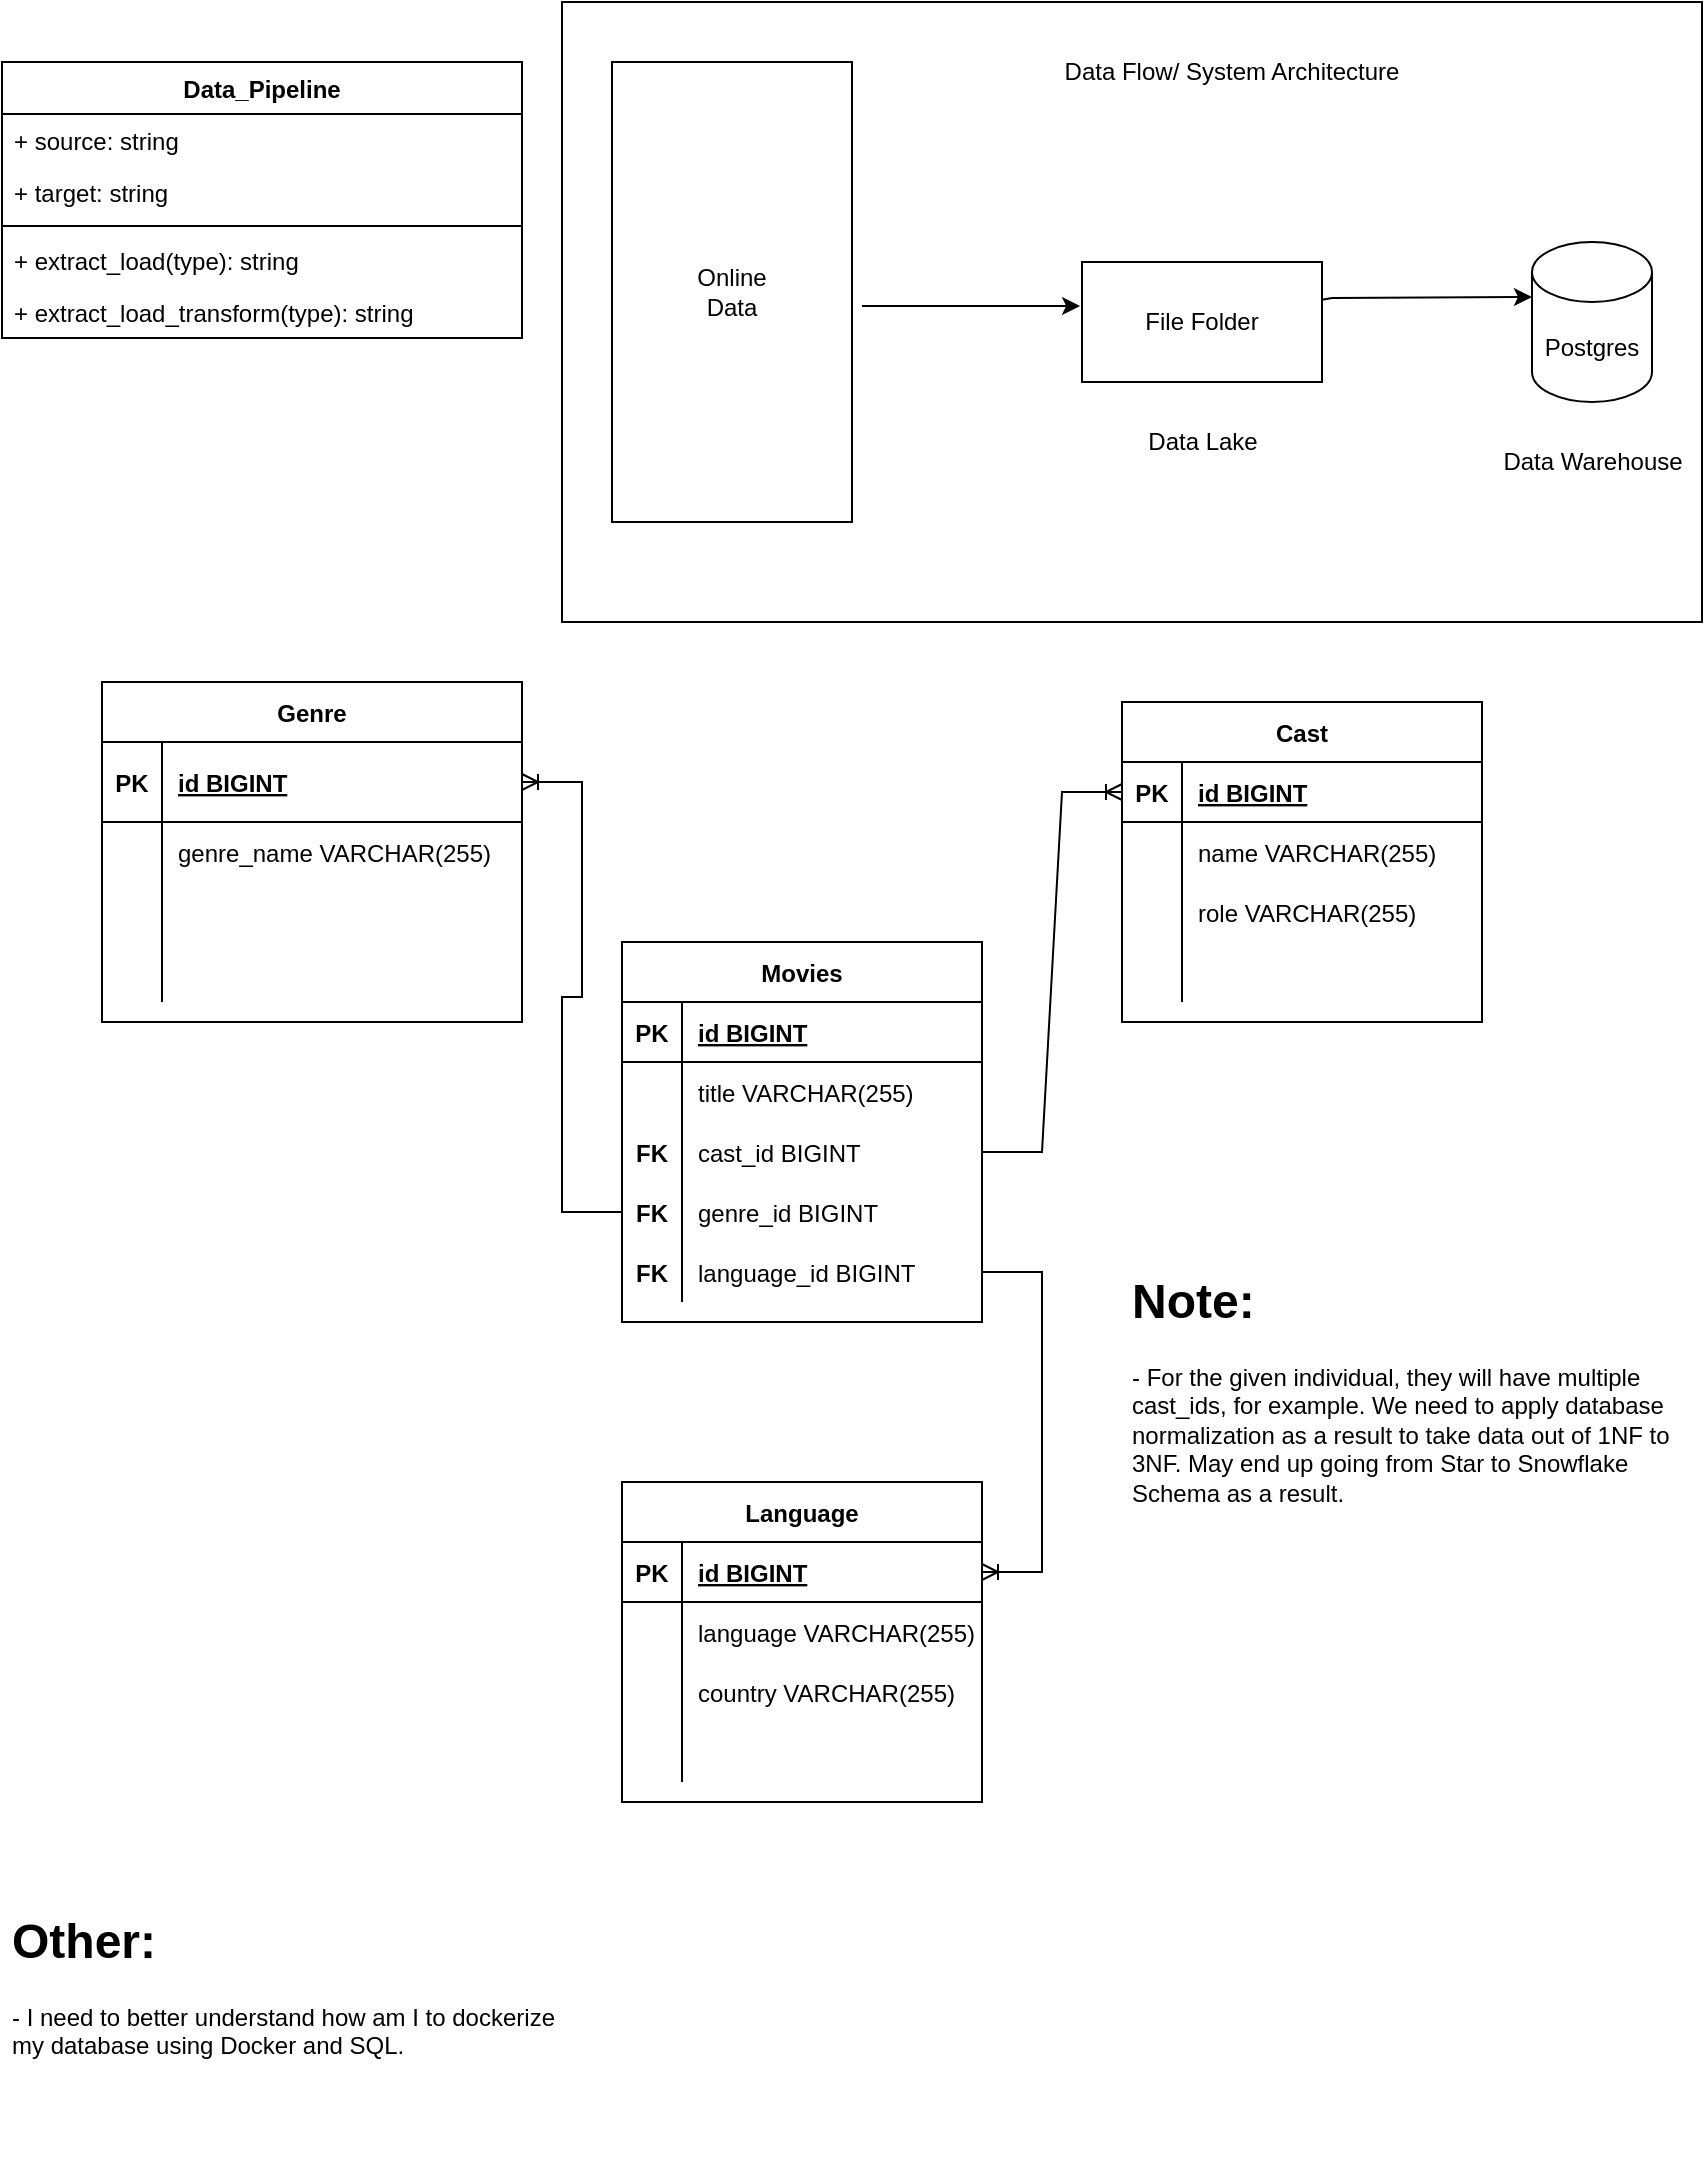 <mxfile version="15.6.2" type="github">
  <diagram id="Ab5AcL13H0Y0_faOsGOD" name="Page-1">
    <mxGraphModel dx="326" dy="681" grid="1" gridSize="10" guides="1" tooltips="1" connect="1" arrows="1" fold="1" page="1" pageScale="1" pageWidth="850" pageHeight="1100" math="0" shadow="0">
      <root>
        <mxCell id="0" />
        <mxCell id="1" parent="0" />
        <mxCell id="iwupoUELexzSdS_xA2m0-82" value="" style="rounded=0;whiteSpace=wrap;html=1;" parent="1" vertex="1">
          <mxGeometry x="280" y="10" width="570" height="310" as="geometry" />
        </mxCell>
        <mxCell id="iwupoUELexzSdS_xA2m0-9" value="Data_Pipeline" style="swimlane;fontStyle=1;align=center;verticalAlign=top;childLayout=stackLayout;horizontal=1;startSize=26;horizontalStack=0;resizeParent=1;resizeParentMax=0;resizeLast=0;collapsible=1;marginBottom=0;" parent="1" vertex="1">
          <mxGeometry y="40" width="260" height="138" as="geometry" />
        </mxCell>
        <mxCell id="iwupoUELexzSdS_xA2m0-13" value="+ source: string" style="text;strokeColor=none;fillColor=none;align=left;verticalAlign=top;spacingLeft=4;spacingRight=4;overflow=hidden;rotatable=0;points=[[0,0.5],[1,0.5]];portConstraint=eastwest;" parent="iwupoUELexzSdS_xA2m0-9" vertex="1">
          <mxGeometry y="26" width="260" height="26" as="geometry" />
        </mxCell>
        <mxCell id="iwupoUELexzSdS_xA2m0-10" value="+ target: string" style="text;strokeColor=none;fillColor=none;align=left;verticalAlign=top;spacingLeft=4;spacingRight=4;overflow=hidden;rotatable=0;points=[[0,0.5],[1,0.5]];portConstraint=eastwest;" parent="iwupoUELexzSdS_xA2m0-9" vertex="1">
          <mxGeometry y="52" width="260" height="26" as="geometry" />
        </mxCell>
        <mxCell id="iwupoUELexzSdS_xA2m0-11" value="" style="line;strokeWidth=1;fillColor=none;align=left;verticalAlign=middle;spacingTop=-1;spacingLeft=3;spacingRight=3;rotatable=0;labelPosition=right;points=[];portConstraint=eastwest;" parent="iwupoUELexzSdS_xA2m0-9" vertex="1">
          <mxGeometry y="78" width="260" height="8" as="geometry" />
        </mxCell>
        <mxCell id="iwupoUELexzSdS_xA2m0-14" value="+ extract_load(type): string" style="text;strokeColor=none;fillColor=none;align=left;verticalAlign=top;spacingLeft=4;spacingRight=4;overflow=hidden;rotatable=0;points=[[0,0.5],[1,0.5]];portConstraint=eastwest;" parent="iwupoUELexzSdS_xA2m0-9" vertex="1">
          <mxGeometry y="86" width="260" height="26" as="geometry" />
        </mxCell>
        <mxCell id="iwupoUELexzSdS_xA2m0-15" value="+ extract_load_transform(type): string" style="text;strokeColor=none;fillColor=none;align=left;verticalAlign=top;spacingLeft=4;spacingRight=4;overflow=hidden;rotatable=0;points=[[0,0.5],[1,0.5]];portConstraint=eastwest;" parent="iwupoUELexzSdS_xA2m0-9" vertex="1">
          <mxGeometry y="112" width="260" height="26" as="geometry" />
        </mxCell>
        <mxCell id="iwupoUELexzSdS_xA2m0-16" value="Genre" style="shape=table;startSize=30;container=1;collapsible=1;childLayout=tableLayout;fixedRows=1;rowLines=0;fontStyle=1;align=center;resizeLast=1;" parent="1" vertex="1">
          <mxGeometry x="50" y="350" width="210" height="170" as="geometry" />
        </mxCell>
        <mxCell id="iwupoUELexzSdS_xA2m0-17" value="" style="shape=partialRectangle;collapsible=0;dropTarget=0;pointerEvents=0;fillColor=none;top=0;left=0;bottom=1;right=0;points=[[0,0.5],[1,0.5]];portConstraint=eastwest;" parent="iwupoUELexzSdS_xA2m0-16" vertex="1">
          <mxGeometry y="30" width="210" height="40" as="geometry" />
        </mxCell>
        <mxCell id="iwupoUELexzSdS_xA2m0-18" value="PK" style="shape=partialRectangle;connectable=0;fillColor=none;top=0;left=0;bottom=0;right=0;fontStyle=1;overflow=hidden;" parent="iwupoUELexzSdS_xA2m0-17" vertex="1">
          <mxGeometry width="30" height="40" as="geometry">
            <mxRectangle width="30" height="40" as="alternateBounds" />
          </mxGeometry>
        </mxCell>
        <mxCell id="iwupoUELexzSdS_xA2m0-19" value="id BIGINT" style="shape=partialRectangle;connectable=0;fillColor=none;top=0;left=0;bottom=0;right=0;align=left;spacingLeft=6;fontStyle=5;overflow=hidden;" parent="iwupoUELexzSdS_xA2m0-17" vertex="1">
          <mxGeometry x="30" width="180" height="40" as="geometry">
            <mxRectangle width="180" height="40" as="alternateBounds" />
          </mxGeometry>
        </mxCell>
        <mxCell id="iwupoUELexzSdS_xA2m0-20" value="" style="shape=partialRectangle;collapsible=0;dropTarget=0;pointerEvents=0;fillColor=none;top=0;left=0;bottom=0;right=0;points=[[0,0.5],[1,0.5]];portConstraint=eastwest;" parent="iwupoUELexzSdS_xA2m0-16" vertex="1">
          <mxGeometry y="70" width="210" height="30" as="geometry" />
        </mxCell>
        <mxCell id="iwupoUELexzSdS_xA2m0-21" value="" style="shape=partialRectangle;connectable=0;fillColor=none;top=0;left=0;bottom=0;right=0;editable=1;overflow=hidden;" parent="iwupoUELexzSdS_xA2m0-20" vertex="1">
          <mxGeometry width="30" height="30" as="geometry">
            <mxRectangle width="30" height="30" as="alternateBounds" />
          </mxGeometry>
        </mxCell>
        <mxCell id="iwupoUELexzSdS_xA2m0-22" value="genre_name VARCHAR(255)" style="shape=partialRectangle;connectable=0;fillColor=none;top=0;left=0;bottom=0;right=0;align=left;spacingLeft=6;overflow=hidden;" parent="iwupoUELexzSdS_xA2m0-20" vertex="1">
          <mxGeometry x="30" width="180" height="30" as="geometry">
            <mxRectangle width="180" height="30" as="alternateBounds" />
          </mxGeometry>
        </mxCell>
        <mxCell id="iwupoUELexzSdS_xA2m0-23" value="" style="shape=partialRectangle;collapsible=0;dropTarget=0;pointerEvents=0;fillColor=none;top=0;left=0;bottom=0;right=0;points=[[0,0.5],[1,0.5]];portConstraint=eastwest;" parent="iwupoUELexzSdS_xA2m0-16" vertex="1">
          <mxGeometry y="100" width="210" height="30" as="geometry" />
        </mxCell>
        <mxCell id="iwupoUELexzSdS_xA2m0-24" value="" style="shape=partialRectangle;connectable=0;fillColor=none;top=0;left=0;bottom=0;right=0;editable=1;overflow=hidden;" parent="iwupoUELexzSdS_xA2m0-23" vertex="1">
          <mxGeometry width="30" height="30" as="geometry">
            <mxRectangle width="30" height="30" as="alternateBounds" />
          </mxGeometry>
        </mxCell>
        <mxCell id="iwupoUELexzSdS_xA2m0-25" value="" style="shape=partialRectangle;connectable=0;fillColor=none;top=0;left=0;bottom=0;right=0;align=left;spacingLeft=6;overflow=hidden;" parent="iwupoUELexzSdS_xA2m0-23" vertex="1">
          <mxGeometry x="30" width="180" height="30" as="geometry">
            <mxRectangle width="180" height="30" as="alternateBounds" />
          </mxGeometry>
        </mxCell>
        <mxCell id="iwupoUELexzSdS_xA2m0-26" value="" style="shape=partialRectangle;collapsible=0;dropTarget=0;pointerEvents=0;fillColor=none;top=0;left=0;bottom=0;right=0;points=[[0,0.5],[1,0.5]];portConstraint=eastwest;" parent="iwupoUELexzSdS_xA2m0-16" vertex="1">
          <mxGeometry y="130" width="210" height="30" as="geometry" />
        </mxCell>
        <mxCell id="iwupoUELexzSdS_xA2m0-27" value="" style="shape=partialRectangle;connectable=0;fillColor=none;top=0;left=0;bottom=0;right=0;editable=1;overflow=hidden;" parent="iwupoUELexzSdS_xA2m0-26" vertex="1">
          <mxGeometry width="30" height="30" as="geometry">
            <mxRectangle width="30" height="30" as="alternateBounds" />
          </mxGeometry>
        </mxCell>
        <mxCell id="iwupoUELexzSdS_xA2m0-28" value="" style="shape=partialRectangle;connectable=0;fillColor=none;top=0;left=0;bottom=0;right=0;align=left;spacingLeft=6;overflow=hidden;" parent="iwupoUELexzSdS_xA2m0-26" vertex="1">
          <mxGeometry x="30" width="180" height="30" as="geometry">
            <mxRectangle width="180" height="30" as="alternateBounds" />
          </mxGeometry>
        </mxCell>
        <mxCell id="iwupoUELexzSdS_xA2m0-29" value="Movies" style="shape=table;startSize=30;container=1;collapsible=1;childLayout=tableLayout;fixedRows=1;rowLines=0;fontStyle=1;align=center;resizeLast=1;" parent="1" vertex="1">
          <mxGeometry x="310" y="480" width="180" height="190" as="geometry" />
        </mxCell>
        <mxCell id="iwupoUELexzSdS_xA2m0-30" value="" style="shape=partialRectangle;collapsible=0;dropTarget=0;pointerEvents=0;fillColor=none;top=0;left=0;bottom=1;right=0;points=[[0,0.5],[1,0.5]];portConstraint=eastwest;" parent="iwupoUELexzSdS_xA2m0-29" vertex="1">
          <mxGeometry y="30" width="180" height="30" as="geometry" />
        </mxCell>
        <mxCell id="iwupoUELexzSdS_xA2m0-31" value="PK" style="shape=partialRectangle;connectable=0;fillColor=none;top=0;left=0;bottom=0;right=0;fontStyle=1;overflow=hidden;" parent="iwupoUELexzSdS_xA2m0-30" vertex="1">
          <mxGeometry width="30" height="30" as="geometry">
            <mxRectangle width="30" height="30" as="alternateBounds" />
          </mxGeometry>
        </mxCell>
        <mxCell id="iwupoUELexzSdS_xA2m0-32" value="id BIGINT" style="shape=partialRectangle;connectable=0;fillColor=none;top=0;left=0;bottom=0;right=0;align=left;spacingLeft=6;fontStyle=5;overflow=hidden;" parent="iwupoUELexzSdS_xA2m0-30" vertex="1">
          <mxGeometry x="30" width="150" height="30" as="geometry">
            <mxRectangle width="150" height="30" as="alternateBounds" />
          </mxGeometry>
        </mxCell>
        <mxCell id="iwupoUELexzSdS_xA2m0-33" value="" style="shape=partialRectangle;collapsible=0;dropTarget=0;pointerEvents=0;fillColor=none;top=0;left=0;bottom=0;right=0;points=[[0,0.5],[1,0.5]];portConstraint=eastwest;" parent="iwupoUELexzSdS_xA2m0-29" vertex="1">
          <mxGeometry y="60" width="180" height="30" as="geometry" />
        </mxCell>
        <mxCell id="iwupoUELexzSdS_xA2m0-34" value="" style="shape=partialRectangle;connectable=0;fillColor=none;top=0;left=0;bottom=0;right=0;editable=1;overflow=hidden;" parent="iwupoUELexzSdS_xA2m0-33" vertex="1">
          <mxGeometry width="30" height="30" as="geometry">
            <mxRectangle width="30" height="30" as="alternateBounds" />
          </mxGeometry>
        </mxCell>
        <mxCell id="iwupoUELexzSdS_xA2m0-35" value="title VARCHAR(255)" style="shape=partialRectangle;connectable=0;fillColor=none;top=0;left=0;bottom=0;right=0;align=left;spacingLeft=6;overflow=hidden;" parent="iwupoUELexzSdS_xA2m0-33" vertex="1">
          <mxGeometry x="30" width="150" height="30" as="geometry">
            <mxRectangle width="150" height="30" as="alternateBounds" />
          </mxGeometry>
        </mxCell>
        <mxCell id="iwupoUELexzSdS_xA2m0-68" value="" style="shape=partialRectangle;collapsible=0;dropTarget=0;pointerEvents=0;fillColor=none;top=0;left=0;bottom=0;right=0;points=[[0,0.5],[1,0.5]];portConstraint=eastwest;" parent="iwupoUELexzSdS_xA2m0-29" vertex="1">
          <mxGeometry y="90" width="180" height="30" as="geometry" />
        </mxCell>
        <mxCell id="iwupoUELexzSdS_xA2m0-69" value="FK" style="shape=partialRectangle;connectable=0;fillColor=none;top=0;left=0;bottom=0;right=0;editable=1;overflow=hidden;fontStyle=1" parent="iwupoUELexzSdS_xA2m0-68" vertex="1">
          <mxGeometry width="30" height="30" as="geometry">
            <mxRectangle width="30" height="30" as="alternateBounds" />
          </mxGeometry>
        </mxCell>
        <mxCell id="iwupoUELexzSdS_xA2m0-70" value="cast_id BIGINT" style="shape=partialRectangle;connectable=0;fillColor=none;top=0;left=0;bottom=0;right=0;align=left;spacingLeft=6;overflow=hidden;" parent="iwupoUELexzSdS_xA2m0-68" vertex="1">
          <mxGeometry x="30" width="150" height="30" as="geometry">
            <mxRectangle width="150" height="30" as="alternateBounds" />
          </mxGeometry>
        </mxCell>
        <mxCell id="iwupoUELexzSdS_xA2m0-36" value="" style="shape=partialRectangle;collapsible=0;dropTarget=0;pointerEvents=0;fillColor=none;top=0;left=0;bottom=0;right=0;points=[[0,0.5],[1,0.5]];portConstraint=eastwest;" parent="iwupoUELexzSdS_xA2m0-29" vertex="1">
          <mxGeometry y="120" width="180" height="30" as="geometry" />
        </mxCell>
        <mxCell id="iwupoUELexzSdS_xA2m0-37" value="FK" style="shape=partialRectangle;connectable=0;fillColor=none;top=0;left=0;bottom=0;right=0;editable=1;overflow=hidden;fontStyle=1" parent="iwupoUELexzSdS_xA2m0-36" vertex="1">
          <mxGeometry width="30" height="30" as="geometry">
            <mxRectangle width="30" height="30" as="alternateBounds" />
          </mxGeometry>
        </mxCell>
        <mxCell id="iwupoUELexzSdS_xA2m0-38" value="genre_id BIGINT" style="shape=partialRectangle;connectable=0;fillColor=none;top=0;left=0;bottom=0;right=0;align=left;spacingLeft=6;overflow=hidden;" parent="iwupoUELexzSdS_xA2m0-36" vertex="1">
          <mxGeometry x="30" width="150" height="30" as="geometry">
            <mxRectangle width="150" height="30" as="alternateBounds" />
          </mxGeometry>
        </mxCell>
        <mxCell id="iwupoUELexzSdS_xA2m0-39" value="" style="shape=partialRectangle;collapsible=0;dropTarget=0;pointerEvents=0;fillColor=none;top=0;left=0;bottom=0;right=0;points=[[0,0.5],[1,0.5]];portConstraint=eastwest;" parent="iwupoUELexzSdS_xA2m0-29" vertex="1">
          <mxGeometry y="150" width="180" height="30" as="geometry" />
        </mxCell>
        <mxCell id="iwupoUELexzSdS_xA2m0-40" value="FK" style="shape=partialRectangle;connectable=0;fillColor=none;top=0;left=0;bottom=0;right=0;editable=1;overflow=hidden;fontStyle=1" parent="iwupoUELexzSdS_xA2m0-39" vertex="1">
          <mxGeometry width="30" height="30" as="geometry">
            <mxRectangle width="30" height="30" as="alternateBounds" />
          </mxGeometry>
        </mxCell>
        <mxCell id="iwupoUELexzSdS_xA2m0-41" value="language_id BIGINT" style="shape=partialRectangle;connectable=0;fillColor=none;top=0;left=0;bottom=0;right=0;align=left;spacingLeft=6;overflow=hidden;" parent="iwupoUELexzSdS_xA2m0-39" vertex="1">
          <mxGeometry x="30" width="150" height="30" as="geometry">
            <mxRectangle width="150" height="30" as="alternateBounds" />
          </mxGeometry>
        </mxCell>
        <mxCell id="iwupoUELexzSdS_xA2m0-42" value="Cast" style="shape=table;startSize=30;container=1;collapsible=1;childLayout=tableLayout;fixedRows=1;rowLines=0;fontStyle=1;align=center;resizeLast=1;" parent="1" vertex="1">
          <mxGeometry x="560" y="360" width="180" height="160" as="geometry" />
        </mxCell>
        <mxCell id="iwupoUELexzSdS_xA2m0-43" value="" style="shape=partialRectangle;collapsible=0;dropTarget=0;pointerEvents=0;fillColor=none;top=0;left=0;bottom=1;right=0;points=[[0,0.5],[1,0.5]];portConstraint=eastwest;" parent="iwupoUELexzSdS_xA2m0-42" vertex="1">
          <mxGeometry y="30" width="180" height="30" as="geometry" />
        </mxCell>
        <mxCell id="iwupoUELexzSdS_xA2m0-44" value="PK" style="shape=partialRectangle;connectable=0;fillColor=none;top=0;left=0;bottom=0;right=0;fontStyle=1;overflow=hidden;" parent="iwupoUELexzSdS_xA2m0-43" vertex="1">
          <mxGeometry width="30" height="30" as="geometry">
            <mxRectangle width="30" height="30" as="alternateBounds" />
          </mxGeometry>
        </mxCell>
        <mxCell id="iwupoUELexzSdS_xA2m0-45" value="id BIGINT" style="shape=partialRectangle;connectable=0;fillColor=none;top=0;left=0;bottom=0;right=0;align=left;spacingLeft=6;fontStyle=5;overflow=hidden;" parent="iwupoUELexzSdS_xA2m0-43" vertex="1">
          <mxGeometry x="30" width="150" height="30" as="geometry">
            <mxRectangle width="150" height="30" as="alternateBounds" />
          </mxGeometry>
        </mxCell>
        <mxCell id="iwupoUELexzSdS_xA2m0-46" value="" style="shape=partialRectangle;collapsible=0;dropTarget=0;pointerEvents=0;fillColor=none;top=0;left=0;bottom=0;right=0;points=[[0,0.5],[1,0.5]];portConstraint=eastwest;" parent="iwupoUELexzSdS_xA2m0-42" vertex="1">
          <mxGeometry y="60" width="180" height="30" as="geometry" />
        </mxCell>
        <mxCell id="iwupoUELexzSdS_xA2m0-47" value="" style="shape=partialRectangle;connectable=0;fillColor=none;top=0;left=0;bottom=0;right=0;editable=1;overflow=hidden;" parent="iwupoUELexzSdS_xA2m0-46" vertex="1">
          <mxGeometry width="30" height="30" as="geometry">
            <mxRectangle width="30" height="30" as="alternateBounds" />
          </mxGeometry>
        </mxCell>
        <mxCell id="iwupoUELexzSdS_xA2m0-48" value="name VARCHAR(255)" style="shape=partialRectangle;connectable=0;fillColor=none;top=0;left=0;bottom=0;right=0;align=left;spacingLeft=6;overflow=hidden;" parent="iwupoUELexzSdS_xA2m0-46" vertex="1">
          <mxGeometry x="30" width="150" height="30" as="geometry">
            <mxRectangle width="150" height="30" as="alternateBounds" />
          </mxGeometry>
        </mxCell>
        <mxCell id="iwupoUELexzSdS_xA2m0-49" value="" style="shape=partialRectangle;collapsible=0;dropTarget=0;pointerEvents=0;fillColor=none;top=0;left=0;bottom=0;right=0;points=[[0,0.5],[1,0.5]];portConstraint=eastwest;" parent="iwupoUELexzSdS_xA2m0-42" vertex="1">
          <mxGeometry y="90" width="180" height="30" as="geometry" />
        </mxCell>
        <mxCell id="iwupoUELexzSdS_xA2m0-50" value="" style="shape=partialRectangle;connectable=0;fillColor=none;top=0;left=0;bottom=0;right=0;editable=1;overflow=hidden;" parent="iwupoUELexzSdS_xA2m0-49" vertex="1">
          <mxGeometry width="30" height="30" as="geometry">
            <mxRectangle width="30" height="30" as="alternateBounds" />
          </mxGeometry>
        </mxCell>
        <mxCell id="iwupoUELexzSdS_xA2m0-51" value="role VARCHAR(255)" style="shape=partialRectangle;connectable=0;fillColor=none;top=0;left=0;bottom=0;right=0;align=left;spacingLeft=6;overflow=hidden;" parent="iwupoUELexzSdS_xA2m0-49" vertex="1">
          <mxGeometry x="30" width="150" height="30" as="geometry">
            <mxRectangle width="150" height="30" as="alternateBounds" />
          </mxGeometry>
        </mxCell>
        <mxCell id="iwupoUELexzSdS_xA2m0-52" value="" style="shape=partialRectangle;collapsible=0;dropTarget=0;pointerEvents=0;fillColor=none;top=0;left=0;bottom=0;right=0;points=[[0,0.5],[1,0.5]];portConstraint=eastwest;" parent="iwupoUELexzSdS_xA2m0-42" vertex="1">
          <mxGeometry y="120" width="180" height="30" as="geometry" />
        </mxCell>
        <mxCell id="iwupoUELexzSdS_xA2m0-53" value="" style="shape=partialRectangle;connectable=0;fillColor=none;top=0;left=0;bottom=0;right=0;editable=1;overflow=hidden;" parent="iwupoUELexzSdS_xA2m0-52" vertex="1">
          <mxGeometry width="30" height="30" as="geometry">
            <mxRectangle width="30" height="30" as="alternateBounds" />
          </mxGeometry>
        </mxCell>
        <mxCell id="iwupoUELexzSdS_xA2m0-54" value="" style="shape=partialRectangle;connectable=0;fillColor=none;top=0;left=0;bottom=0;right=0;align=left;spacingLeft=6;overflow=hidden;" parent="iwupoUELexzSdS_xA2m0-52" vertex="1">
          <mxGeometry x="30" width="150" height="30" as="geometry">
            <mxRectangle width="150" height="30" as="alternateBounds" />
          </mxGeometry>
        </mxCell>
        <mxCell id="iwupoUELexzSdS_xA2m0-55" value="Language" style="shape=table;startSize=30;container=1;collapsible=1;childLayout=tableLayout;fixedRows=1;rowLines=0;fontStyle=1;align=center;resizeLast=1;" parent="1" vertex="1">
          <mxGeometry x="310" y="750" width="180" height="160" as="geometry" />
        </mxCell>
        <mxCell id="iwupoUELexzSdS_xA2m0-56" value="" style="shape=partialRectangle;collapsible=0;dropTarget=0;pointerEvents=0;fillColor=none;top=0;left=0;bottom=1;right=0;points=[[0,0.5],[1,0.5]];portConstraint=eastwest;" parent="iwupoUELexzSdS_xA2m0-55" vertex="1">
          <mxGeometry y="30" width="180" height="30" as="geometry" />
        </mxCell>
        <mxCell id="iwupoUELexzSdS_xA2m0-57" value="PK" style="shape=partialRectangle;connectable=0;fillColor=none;top=0;left=0;bottom=0;right=0;fontStyle=1;overflow=hidden;" parent="iwupoUELexzSdS_xA2m0-56" vertex="1">
          <mxGeometry width="30" height="30" as="geometry">
            <mxRectangle width="30" height="30" as="alternateBounds" />
          </mxGeometry>
        </mxCell>
        <mxCell id="iwupoUELexzSdS_xA2m0-58" value="id BIGINT" style="shape=partialRectangle;connectable=0;fillColor=none;top=0;left=0;bottom=0;right=0;align=left;spacingLeft=6;fontStyle=5;overflow=hidden;" parent="iwupoUELexzSdS_xA2m0-56" vertex="1">
          <mxGeometry x="30" width="150" height="30" as="geometry">
            <mxRectangle width="150" height="30" as="alternateBounds" />
          </mxGeometry>
        </mxCell>
        <mxCell id="iwupoUELexzSdS_xA2m0-59" value="" style="shape=partialRectangle;collapsible=0;dropTarget=0;pointerEvents=0;fillColor=none;top=0;left=0;bottom=0;right=0;points=[[0,0.5],[1,0.5]];portConstraint=eastwest;" parent="iwupoUELexzSdS_xA2m0-55" vertex="1">
          <mxGeometry y="60" width="180" height="30" as="geometry" />
        </mxCell>
        <mxCell id="iwupoUELexzSdS_xA2m0-60" value="" style="shape=partialRectangle;connectable=0;fillColor=none;top=0;left=0;bottom=0;right=0;editable=1;overflow=hidden;" parent="iwupoUELexzSdS_xA2m0-59" vertex="1">
          <mxGeometry width="30" height="30" as="geometry">
            <mxRectangle width="30" height="30" as="alternateBounds" />
          </mxGeometry>
        </mxCell>
        <mxCell id="iwupoUELexzSdS_xA2m0-61" value="language VARCHAR(255)" style="shape=partialRectangle;connectable=0;fillColor=none;top=0;left=0;bottom=0;right=0;align=left;spacingLeft=6;overflow=hidden;" parent="iwupoUELexzSdS_xA2m0-59" vertex="1">
          <mxGeometry x="30" width="150" height="30" as="geometry">
            <mxRectangle width="150" height="30" as="alternateBounds" />
          </mxGeometry>
        </mxCell>
        <mxCell id="iwupoUELexzSdS_xA2m0-62" value="" style="shape=partialRectangle;collapsible=0;dropTarget=0;pointerEvents=0;fillColor=none;top=0;left=0;bottom=0;right=0;points=[[0,0.5],[1,0.5]];portConstraint=eastwest;" parent="iwupoUELexzSdS_xA2m0-55" vertex="1">
          <mxGeometry y="90" width="180" height="30" as="geometry" />
        </mxCell>
        <mxCell id="iwupoUELexzSdS_xA2m0-63" value="" style="shape=partialRectangle;connectable=0;fillColor=none;top=0;left=0;bottom=0;right=0;editable=1;overflow=hidden;" parent="iwupoUELexzSdS_xA2m0-62" vertex="1">
          <mxGeometry width="30" height="30" as="geometry">
            <mxRectangle width="30" height="30" as="alternateBounds" />
          </mxGeometry>
        </mxCell>
        <mxCell id="iwupoUELexzSdS_xA2m0-64" value="country VARCHAR(255)" style="shape=partialRectangle;connectable=0;fillColor=none;top=0;left=0;bottom=0;right=0;align=left;spacingLeft=6;overflow=hidden;" parent="iwupoUELexzSdS_xA2m0-62" vertex="1">
          <mxGeometry x="30" width="150" height="30" as="geometry">
            <mxRectangle width="150" height="30" as="alternateBounds" />
          </mxGeometry>
        </mxCell>
        <mxCell id="iwupoUELexzSdS_xA2m0-65" value="" style="shape=partialRectangle;collapsible=0;dropTarget=0;pointerEvents=0;fillColor=none;top=0;left=0;bottom=0;right=0;points=[[0,0.5],[1,0.5]];portConstraint=eastwest;" parent="iwupoUELexzSdS_xA2m0-55" vertex="1">
          <mxGeometry y="120" width="180" height="30" as="geometry" />
        </mxCell>
        <mxCell id="iwupoUELexzSdS_xA2m0-66" value="" style="shape=partialRectangle;connectable=0;fillColor=none;top=0;left=0;bottom=0;right=0;editable=1;overflow=hidden;" parent="iwupoUELexzSdS_xA2m0-65" vertex="1">
          <mxGeometry width="30" height="30" as="geometry">
            <mxRectangle width="30" height="30" as="alternateBounds" />
          </mxGeometry>
        </mxCell>
        <mxCell id="iwupoUELexzSdS_xA2m0-67" value="" style="shape=partialRectangle;connectable=0;fillColor=none;top=0;left=0;bottom=0;right=0;align=left;spacingLeft=6;overflow=hidden;" parent="iwupoUELexzSdS_xA2m0-65" vertex="1">
          <mxGeometry x="30" width="150" height="30" as="geometry">
            <mxRectangle width="150" height="30" as="alternateBounds" />
          </mxGeometry>
        </mxCell>
        <mxCell id="iwupoUELexzSdS_xA2m0-71" value="&lt;h1&gt;Note:&lt;/h1&gt;&lt;h1&gt;&lt;p style=&quot;font-size: 12px ; font-weight: 400&quot;&gt;- For the given individual, they will have multiple cast_ids, for example. We need to apply database normalization as a result to take data out of 1NF to 3NF. May end up going from Star to Snowflake Schema as a result.&lt;/p&gt;&lt;/h1&gt;" style="text;html=1;strokeColor=none;fillColor=none;spacing=5;spacingTop=-20;whiteSpace=wrap;overflow=hidden;rounded=0;" parent="1" vertex="1">
          <mxGeometry x="560" y="640" width="280" height="130" as="geometry" />
        </mxCell>
        <mxCell id="iwupoUELexzSdS_xA2m0-72" value="" style="rounded=0;whiteSpace=wrap;html=1;" parent="1" vertex="1">
          <mxGeometry x="305" y="40" width="120" height="230" as="geometry" />
        </mxCell>
        <mxCell id="iwupoUELexzSdS_xA2m0-73" value="Postgres" style="shape=cylinder3;whiteSpace=wrap;html=1;boundedLbl=1;backgroundOutline=1;size=15;" parent="1" vertex="1">
          <mxGeometry x="765" y="130" width="60" height="80" as="geometry" />
        </mxCell>
        <mxCell id="iwupoUELexzSdS_xA2m0-74" value="Online Data" style="text;html=1;strokeColor=none;fillColor=none;align=center;verticalAlign=middle;whiteSpace=wrap;rounded=0;" parent="1" vertex="1">
          <mxGeometry x="335" y="140" width="60" height="30" as="geometry" />
        </mxCell>
        <mxCell id="iwupoUELexzSdS_xA2m0-75" value="Data Warehouse" style="text;html=1;align=center;verticalAlign=middle;resizable=0;points=[];autosize=1;strokeColor=none;fillColor=none;" parent="1" vertex="1">
          <mxGeometry x="740" y="230" width="110" height="20" as="geometry" />
        </mxCell>
        <mxCell id="iwupoUELexzSdS_xA2m0-76" value="File Folder" style="rounded=0;whiteSpace=wrap;html=1;" parent="1" vertex="1">
          <mxGeometry x="540" y="140" width="120" height="60" as="geometry" />
        </mxCell>
        <mxCell id="iwupoUELexzSdS_xA2m0-77" value="Data Lake" style="text;html=1;align=center;verticalAlign=middle;resizable=0;points=[];autosize=1;strokeColor=none;fillColor=none;" parent="1" vertex="1">
          <mxGeometry x="565" y="220" width="70" height="20" as="geometry" />
        </mxCell>
        <mxCell id="iwupoUELexzSdS_xA2m0-78" value="" style="endArrow=classic;html=1;rounded=0;entryX=-0.008;entryY=0.367;entryDx=0;entryDy=0;entryPerimeter=0;" parent="1" target="iwupoUELexzSdS_xA2m0-76" edge="1">
          <mxGeometry width="50" height="50" relative="1" as="geometry">
            <mxPoint x="430" y="162" as="sourcePoint" />
            <mxPoint x="540" y="320" as="targetPoint" />
          </mxGeometry>
        </mxCell>
        <mxCell id="iwupoUELexzSdS_xA2m0-80" value="" style="endArrow=classic;html=1;rounded=0;entryX=0;entryY=0;entryDx=0;entryDy=27.5;entryPerimeter=0;" parent="1" source="iwupoUELexzSdS_xA2m0-76" target="iwupoUELexzSdS_xA2m0-73" edge="1">
          <mxGeometry width="50" height="50" relative="1" as="geometry">
            <mxPoint x="665" y="170" as="sourcePoint" />
            <mxPoint x="554.04" y="170.02" as="targetPoint" />
            <Array as="points">
              <mxPoint x="665" y="158" />
            </Array>
          </mxGeometry>
        </mxCell>
        <mxCell id="iwupoUELexzSdS_xA2m0-81" value="Data Flow/ System Architecture" style="text;html=1;strokeColor=none;fillColor=none;align=center;verticalAlign=middle;whiteSpace=wrap;rounded=0;" parent="1" vertex="1">
          <mxGeometry x="460" y="30" width="310" height="30" as="geometry" />
        </mxCell>
        <mxCell id="iwupoUELexzSdS_xA2m0-84" value="" style="edgeStyle=entityRelationEdgeStyle;fontSize=12;html=1;endArrow=ERoneToMany;rounded=0;exitX=1;exitY=0.5;exitDx=0;exitDy=0;entryX=0;entryY=0.5;entryDx=0;entryDy=0;" parent="1" source="iwupoUELexzSdS_xA2m0-68" target="iwupoUELexzSdS_xA2m0-43" edge="1">
          <mxGeometry width="100" height="100" relative="1" as="geometry">
            <mxPoint x="470" y="600" as="sourcePoint" />
            <mxPoint x="570" y="500" as="targetPoint" />
          </mxGeometry>
        </mxCell>
        <mxCell id="iwupoUELexzSdS_xA2m0-85" value="" style="edgeStyle=entityRelationEdgeStyle;fontSize=12;html=1;endArrow=ERoneToMany;rounded=0;exitX=0;exitY=0.5;exitDx=0;exitDy=0;" parent="1" source="iwupoUELexzSdS_xA2m0-36" target="iwupoUELexzSdS_xA2m0-17" edge="1">
          <mxGeometry width="100" height="100" relative="1" as="geometry">
            <mxPoint x="500" y="595" as="sourcePoint" />
            <mxPoint x="570" y="415" as="targetPoint" />
          </mxGeometry>
        </mxCell>
        <mxCell id="iwupoUELexzSdS_xA2m0-86" value="" style="edgeStyle=entityRelationEdgeStyle;fontSize=12;html=1;endArrow=ERoneToMany;rounded=0;" parent="1" target="iwupoUELexzSdS_xA2m0-56" edge="1">
          <mxGeometry width="100" height="100" relative="1" as="geometry">
            <mxPoint x="490" y="645" as="sourcePoint" />
            <mxPoint x="110" y="770" as="targetPoint" />
          </mxGeometry>
        </mxCell>
        <mxCell id="iwupoUELexzSdS_xA2m0-87" value="&lt;h1&gt;Other:&lt;/h1&gt;&lt;h1&gt;&lt;p style=&quot;font-size: 12px ; font-weight: 400&quot;&gt;- I need to better understand how am I to dockerize my database using Docker and SQL.&lt;/p&gt;&lt;/h1&gt;" style="text;html=1;strokeColor=none;fillColor=none;spacing=5;spacingTop=-20;whiteSpace=wrap;overflow=hidden;rounded=0;" parent="1" vertex="1">
          <mxGeometry y="960" width="280" height="130" as="geometry" />
        </mxCell>
      </root>
    </mxGraphModel>
  </diagram>
</mxfile>
